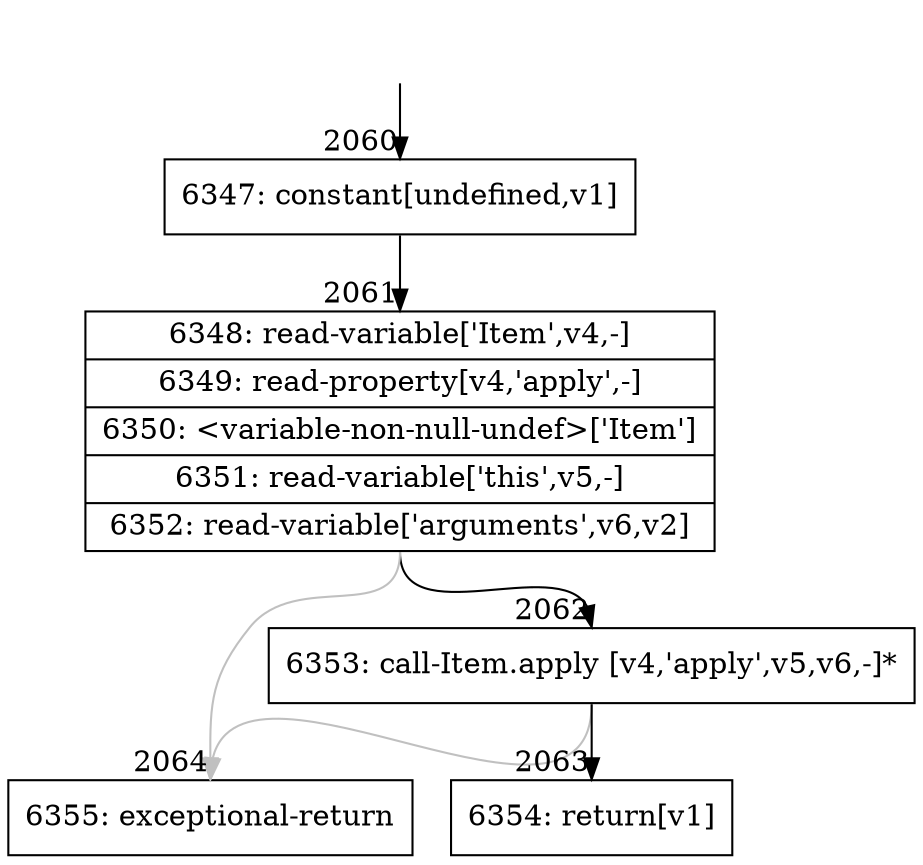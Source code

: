 digraph {
rankdir="TD"
BB_entry191[shape=none,label=""];
BB_entry191 -> BB2060 [tailport=s, headport=n, headlabel="    2060"]
BB2060 [shape=record label="{6347: constant[undefined,v1]}" ] 
BB2060 -> BB2061 [tailport=s, headport=n, headlabel="      2061"]
BB2061 [shape=record label="{6348: read-variable['Item',v4,-]|6349: read-property[v4,'apply',-]|6350: \<variable-non-null-undef\>['Item']|6351: read-variable['this',v5,-]|6352: read-variable['arguments',v6,v2]}" ] 
BB2061 -> BB2062 [tailport=s, headport=n, headlabel="      2062"]
BB2061 -> BB2064 [tailport=s, headport=n, color=gray, headlabel="      2064"]
BB2062 [shape=record label="{6353: call-Item.apply [v4,'apply',v5,v6,-]*}" ] 
BB2062 -> BB2063 [tailport=s, headport=n, headlabel="      2063"]
BB2062 -> BB2064 [tailport=s, headport=n, color=gray]
BB2063 [shape=record label="{6354: return[v1]}" ] 
BB2064 [shape=record label="{6355: exceptional-return}" ] 
//#$~ 2909
}
